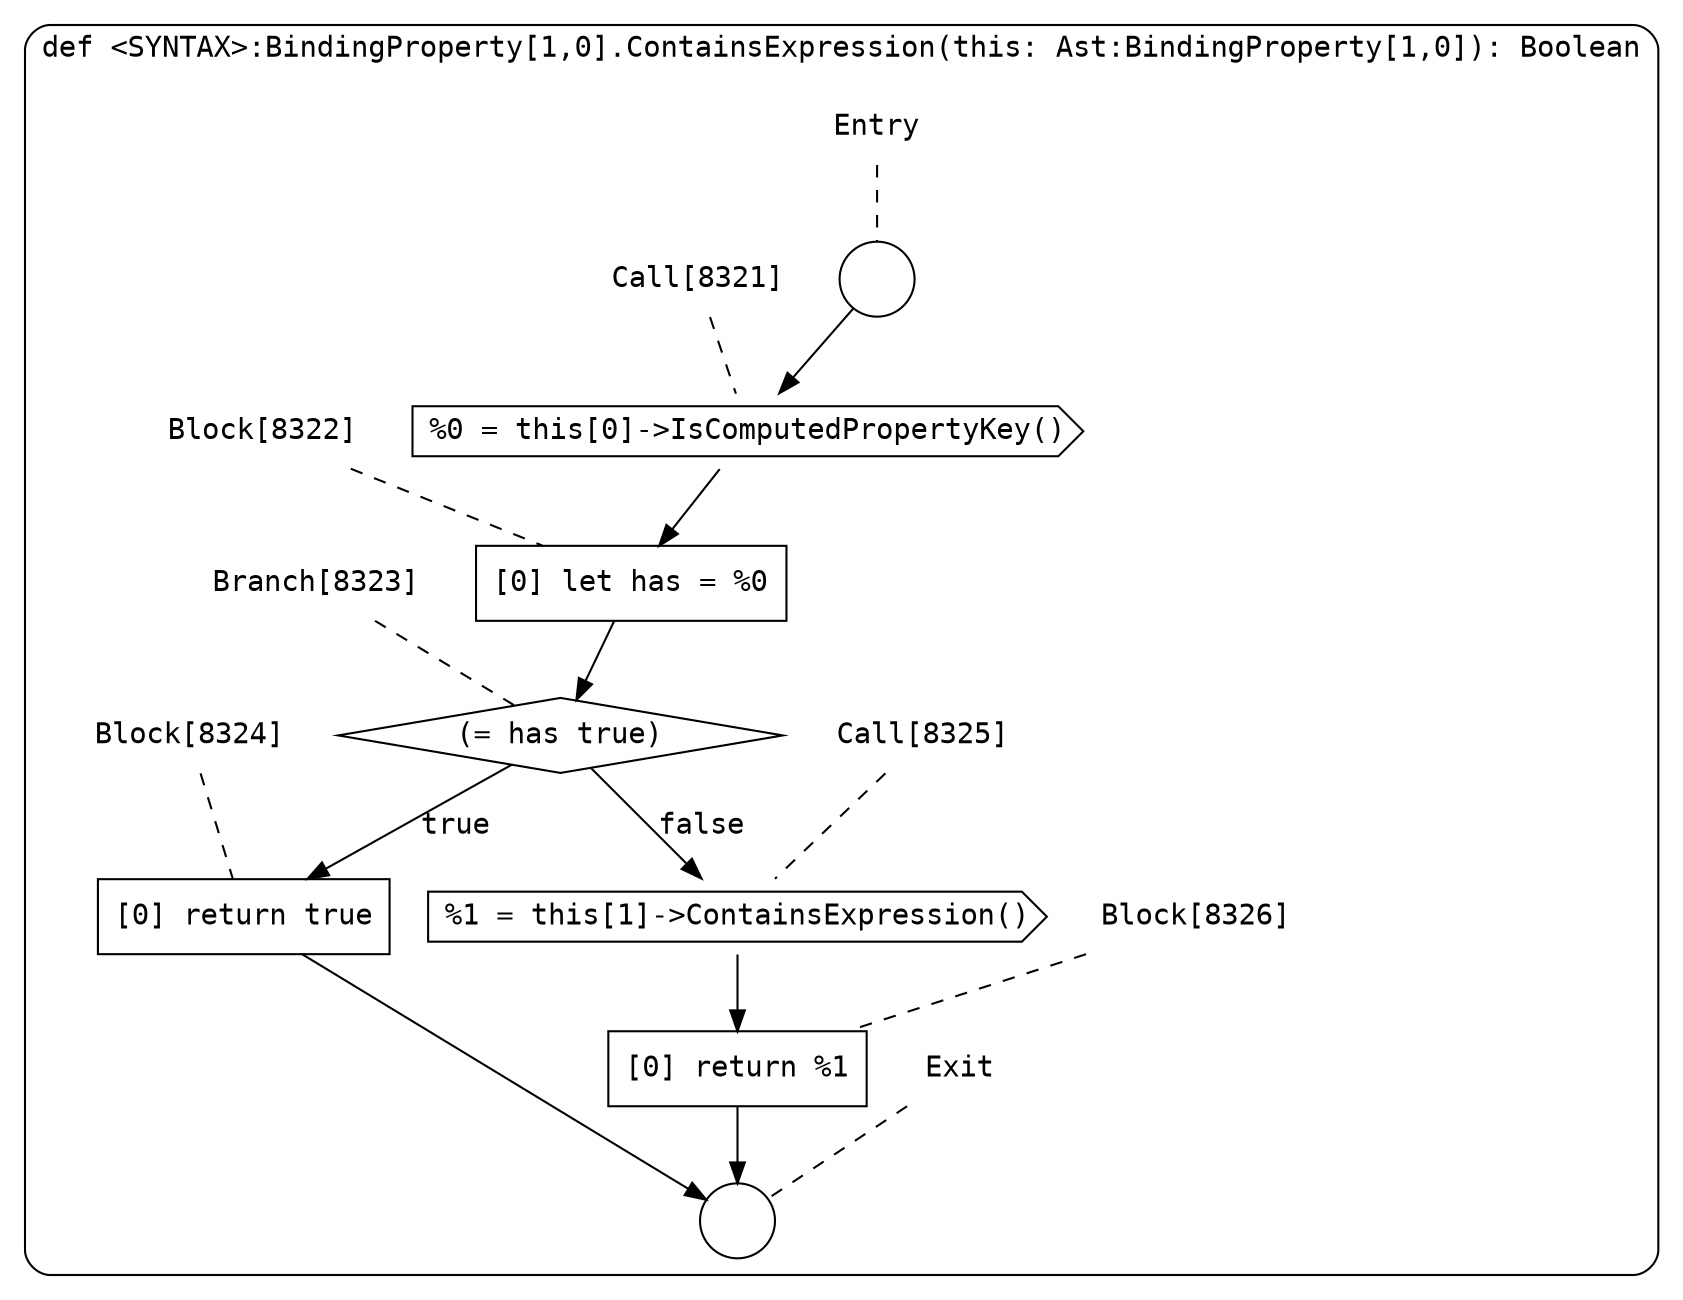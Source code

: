 digraph {
  graph [fontname = "Consolas"]
  node [fontname = "Consolas"]
  edge [fontname = "Consolas"]
  subgraph cluster1525 {
    label = "def <SYNTAX>:BindingProperty[1,0].ContainsExpression(this: Ast:BindingProperty[1,0]): Boolean"
    style = rounded
    cluster1525_entry_name [shape=none, label=<<font color="black">Entry</font>>]
    cluster1525_entry_name -> cluster1525_entry [arrowhead=none, color="black", style=dashed]
    cluster1525_entry [shape=circle label=" " color="black" fillcolor="white" style=filled]
    cluster1525_entry -> node8321 [color="black"]
    cluster1525_exit_name [shape=none, label=<<font color="black">Exit</font>>]
    cluster1525_exit_name -> cluster1525_exit [arrowhead=none, color="black", style=dashed]
    cluster1525_exit [shape=circle label=" " color="black" fillcolor="white" style=filled]
    node8321_name [shape=none, label=<<font color="black">Call[8321]</font>>]
    node8321_name -> node8321 [arrowhead=none, color="black", style=dashed]
    node8321 [shape=cds, label=<<font color="black">%0 = this[0]-&gt;IsComputedPropertyKey()</font>> color="black" fillcolor="white", style=filled]
    node8321 -> node8322 [color="black"]
    node8322_name [shape=none, label=<<font color="black">Block[8322]</font>>]
    node8322_name -> node8322 [arrowhead=none, color="black", style=dashed]
    node8322 [shape=box, label=<<font color="black">[0] let has = %0<BR ALIGN="LEFT"/></font>> color="black" fillcolor="white", style=filled]
    node8322 -> node8323 [color="black"]
    node8323_name [shape=none, label=<<font color="black">Branch[8323]</font>>]
    node8323_name -> node8323 [arrowhead=none, color="black", style=dashed]
    node8323 [shape=diamond, label=<<font color="black">(= has true)</font>> color="black" fillcolor="white", style=filled]
    node8323 -> node8324 [label=<<font color="black">true</font>> color="black"]
    node8323 -> node8325 [label=<<font color="black">false</font>> color="black"]
    node8324_name [shape=none, label=<<font color="black">Block[8324]</font>>]
    node8324_name -> node8324 [arrowhead=none, color="black", style=dashed]
    node8324 [shape=box, label=<<font color="black">[0] return true<BR ALIGN="LEFT"/></font>> color="black" fillcolor="white", style=filled]
    node8324 -> cluster1525_exit [color="black"]
    node8325_name [shape=none, label=<<font color="black">Call[8325]</font>>]
    node8325_name -> node8325 [arrowhead=none, color="black", style=dashed]
    node8325 [shape=cds, label=<<font color="black">%1 = this[1]-&gt;ContainsExpression()</font>> color="black" fillcolor="white", style=filled]
    node8325 -> node8326 [color="black"]
    node8326_name [shape=none, label=<<font color="black">Block[8326]</font>>]
    node8326_name -> node8326 [arrowhead=none, color="black", style=dashed]
    node8326 [shape=box, label=<<font color="black">[0] return %1<BR ALIGN="LEFT"/></font>> color="black" fillcolor="white", style=filled]
    node8326 -> cluster1525_exit [color="black"]
  }
}